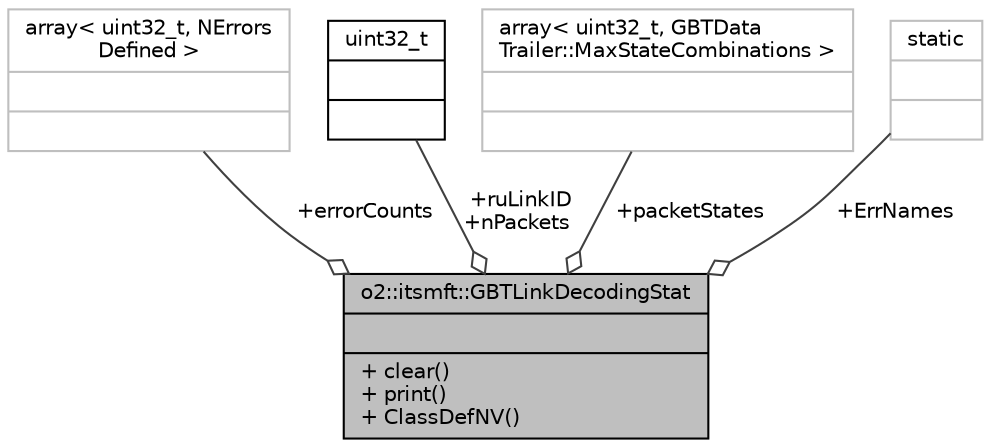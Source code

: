 digraph "o2::itsmft::GBTLinkDecodingStat"
{
 // INTERACTIVE_SVG=YES
  bgcolor="transparent";
  edge [fontname="Helvetica",fontsize="10",labelfontname="Helvetica",labelfontsize="10"];
  node [fontname="Helvetica",fontsize="10",shape=record];
  Node1 [label="{o2::itsmft::GBTLinkDecodingStat\n||+ clear()\l+ print()\l+ ClassDefNV()\l}",height=0.2,width=0.4,color="black", fillcolor="grey75", style="filled", fontcolor="black"];
  Node2 -> Node1 [color="grey25",fontsize="10",style="solid",label=" +errorCounts" ,arrowhead="odiamond",fontname="Helvetica"];
  Node2 [label="{array\< uint32_t, NErrors\lDefined \>\n||}",height=0.2,width=0.4,color="grey75"];
  Node3 -> Node1 [color="grey25",fontsize="10",style="solid",label=" +ruLinkID\n+nPackets" ,arrowhead="odiamond",fontname="Helvetica"];
  Node3 [label="{uint32_t\n||}",height=0.2,width=0.4,color="black",URL="$d3/d87/classuint32__t.html"];
  Node4 -> Node1 [color="grey25",fontsize="10",style="solid",label=" +packetStates" ,arrowhead="odiamond",fontname="Helvetica"];
  Node4 [label="{array\< uint32_t, GBTData\lTrailer::MaxStateCombinations \>\n||}",height=0.2,width=0.4,color="grey75"];
  Node5 -> Node1 [color="grey25",fontsize="10",style="solid",label=" +ErrNames" ,arrowhead="odiamond",fontname="Helvetica"];
  Node5 [label="{static\n||}",height=0.2,width=0.4,color="grey75"];
}
